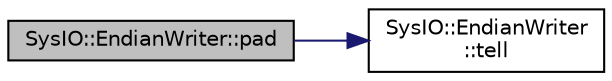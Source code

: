 digraph "SysIO::EndianWriter::pad"
{
 // LATEX_PDF_SIZE
  edge [fontname="Helvetica",fontsize="10",labelfontname="Helvetica",labelfontsize="10"];
  node [fontname="Helvetica",fontsize="10",shape=record];
  rankdir="LR";
  Node1 [label="SysIO::EndianWriter::pad",height=0.2,width=0.4,color="black", fillcolor="grey75", style="filled", fontcolor="black",tooltip="Treats n bytes as padding, skipping over them."];
  Node1 -> Node2 [color="midnightblue",fontsize="10",style="solid",fontname="Helvetica"];
  Node2 [label="SysIO::EndianWriter\l::tell",height=0.2,width=0.4,color="black", fillcolor="white", style="filled",URL="$class_sys_i_o_1_1_endian_writer.html#a9efde7418bf4562b79961d791cfcc0a2",tooltip="Gets the current position in the stream."];
}
